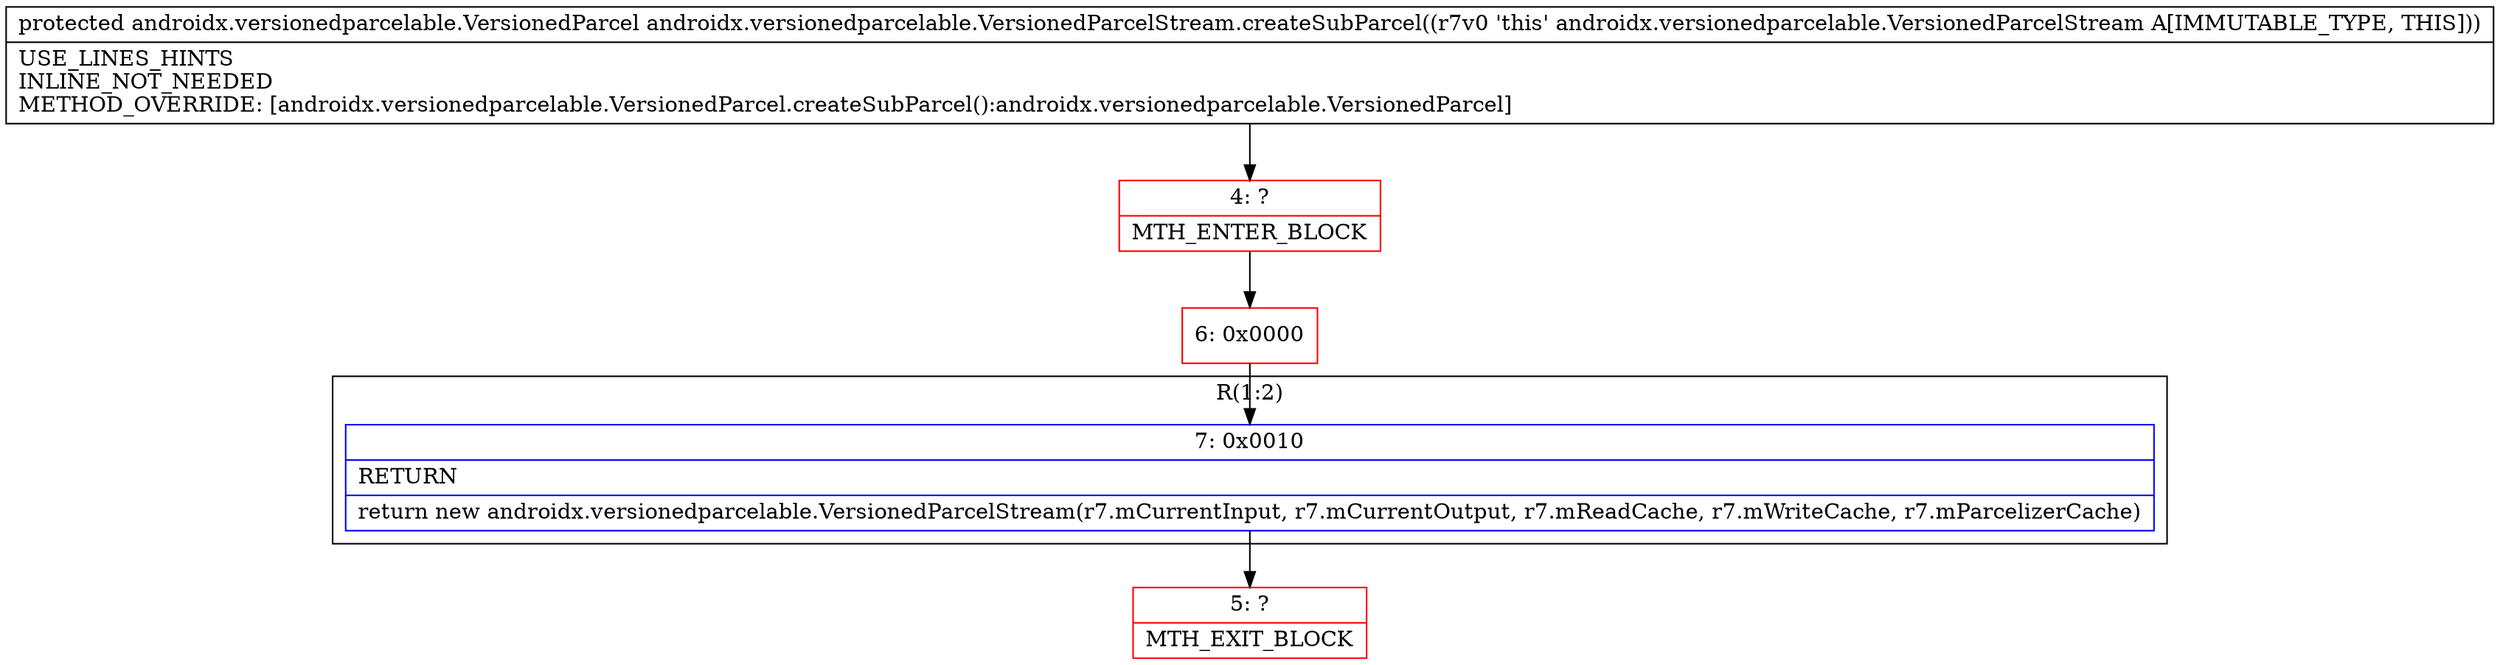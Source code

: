 digraph "CFG forandroidx.versionedparcelable.VersionedParcelStream.createSubParcel()Landroidx\/versionedparcelable\/VersionedParcel;" {
subgraph cluster_Region_1169186314 {
label = "R(1:2)";
node [shape=record,color=blue];
Node_7 [shape=record,label="{7\:\ 0x0010|RETURN\l|return new androidx.versionedparcelable.VersionedParcelStream(r7.mCurrentInput, r7.mCurrentOutput, r7.mReadCache, r7.mWriteCache, r7.mParcelizerCache)\l}"];
}
Node_4 [shape=record,color=red,label="{4\:\ ?|MTH_ENTER_BLOCK\l}"];
Node_6 [shape=record,color=red,label="{6\:\ 0x0000}"];
Node_5 [shape=record,color=red,label="{5\:\ ?|MTH_EXIT_BLOCK\l}"];
MethodNode[shape=record,label="{protected androidx.versionedparcelable.VersionedParcel androidx.versionedparcelable.VersionedParcelStream.createSubParcel((r7v0 'this' androidx.versionedparcelable.VersionedParcelStream A[IMMUTABLE_TYPE, THIS]))  | USE_LINES_HINTS\lINLINE_NOT_NEEDED\lMETHOD_OVERRIDE: [androidx.versionedparcelable.VersionedParcel.createSubParcel():androidx.versionedparcelable.VersionedParcel]\l}"];
MethodNode -> Node_4;Node_7 -> Node_5;
Node_4 -> Node_6;
Node_6 -> Node_7;
}

